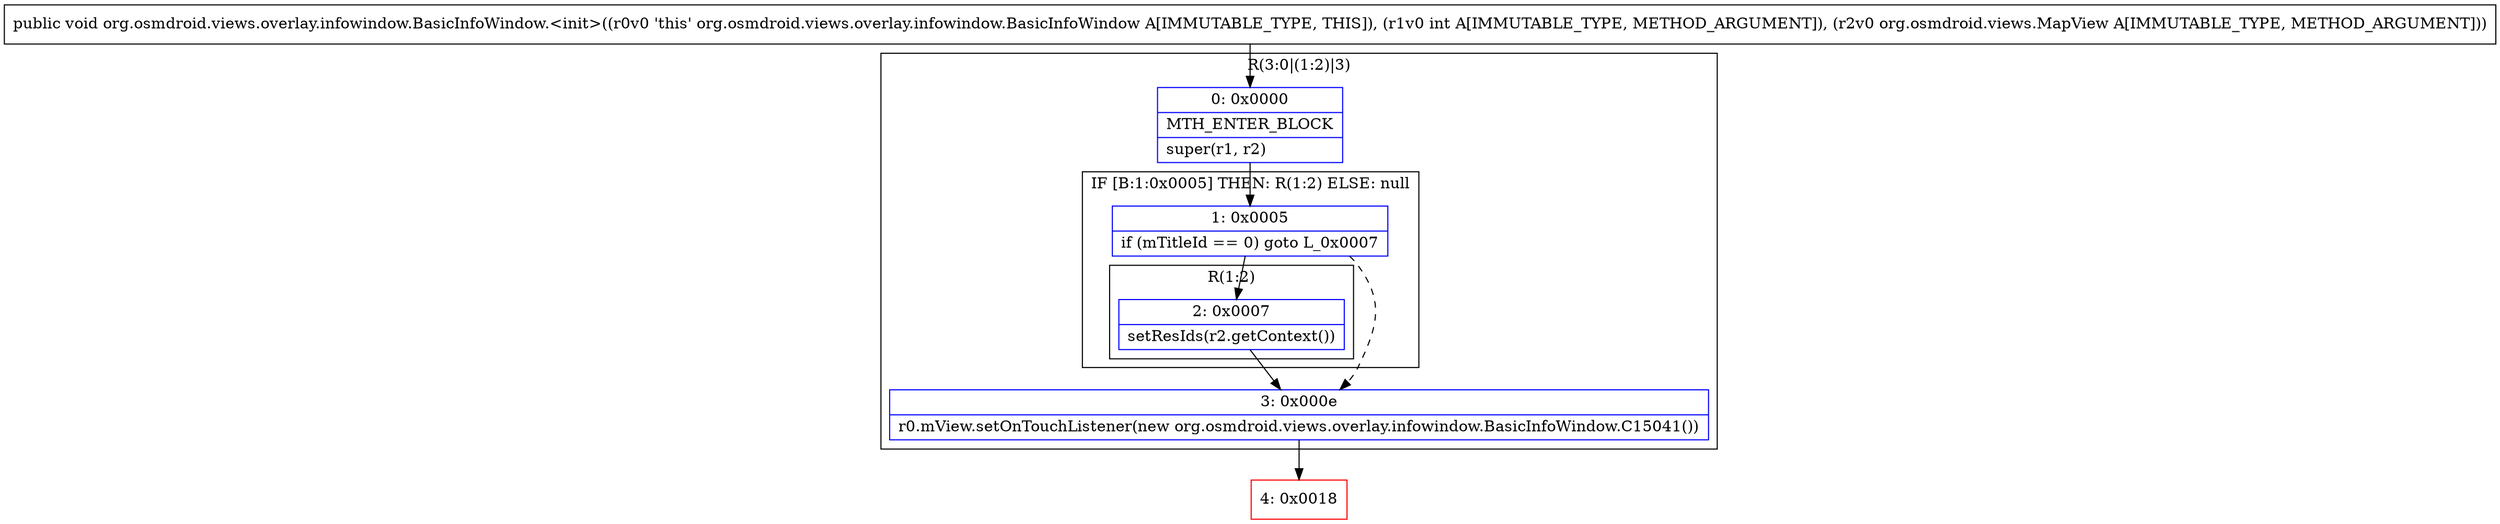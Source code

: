 digraph "CFG fororg.osmdroid.views.overlay.infowindow.BasicInfoWindow.\<init\>(ILorg\/osmdroid\/views\/MapView;)V" {
subgraph cluster_Region_389833999 {
label = "R(3:0|(1:2)|3)";
node [shape=record,color=blue];
Node_0 [shape=record,label="{0\:\ 0x0000|MTH_ENTER_BLOCK\l|super(r1, r2)\l}"];
subgraph cluster_IfRegion_1573569678 {
label = "IF [B:1:0x0005] THEN: R(1:2) ELSE: null";
node [shape=record,color=blue];
Node_1 [shape=record,label="{1\:\ 0x0005|if (mTitleId == 0) goto L_0x0007\l}"];
subgraph cluster_Region_305249942 {
label = "R(1:2)";
node [shape=record,color=blue];
Node_2 [shape=record,label="{2\:\ 0x0007|setResIds(r2.getContext())\l}"];
}
}
Node_3 [shape=record,label="{3\:\ 0x000e|r0.mView.setOnTouchListener(new org.osmdroid.views.overlay.infowindow.BasicInfoWindow.C15041())\l}"];
}
Node_4 [shape=record,color=red,label="{4\:\ 0x0018}"];
MethodNode[shape=record,label="{public void org.osmdroid.views.overlay.infowindow.BasicInfoWindow.\<init\>((r0v0 'this' org.osmdroid.views.overlay.infowindow.BasicInfoWindow A[IMMUTABLE_TYPE, THIS]), (r1v0 int A[IMMUTABLE_TYPE, METHOD_ARGUMENT]), (r2v0 org.osmdroid.views.MapView A[IMMUTABLE_TYPE, METHOD_ARGUMENT])) }"];
MethodNode -> Node_0;
Node_0 -> Node_1;
Node_1 -> Node_2;
Node_1 -> Node_3[style=dashed];
Node_2 -> Node_3;
Node_3 -> Node_4;
}

